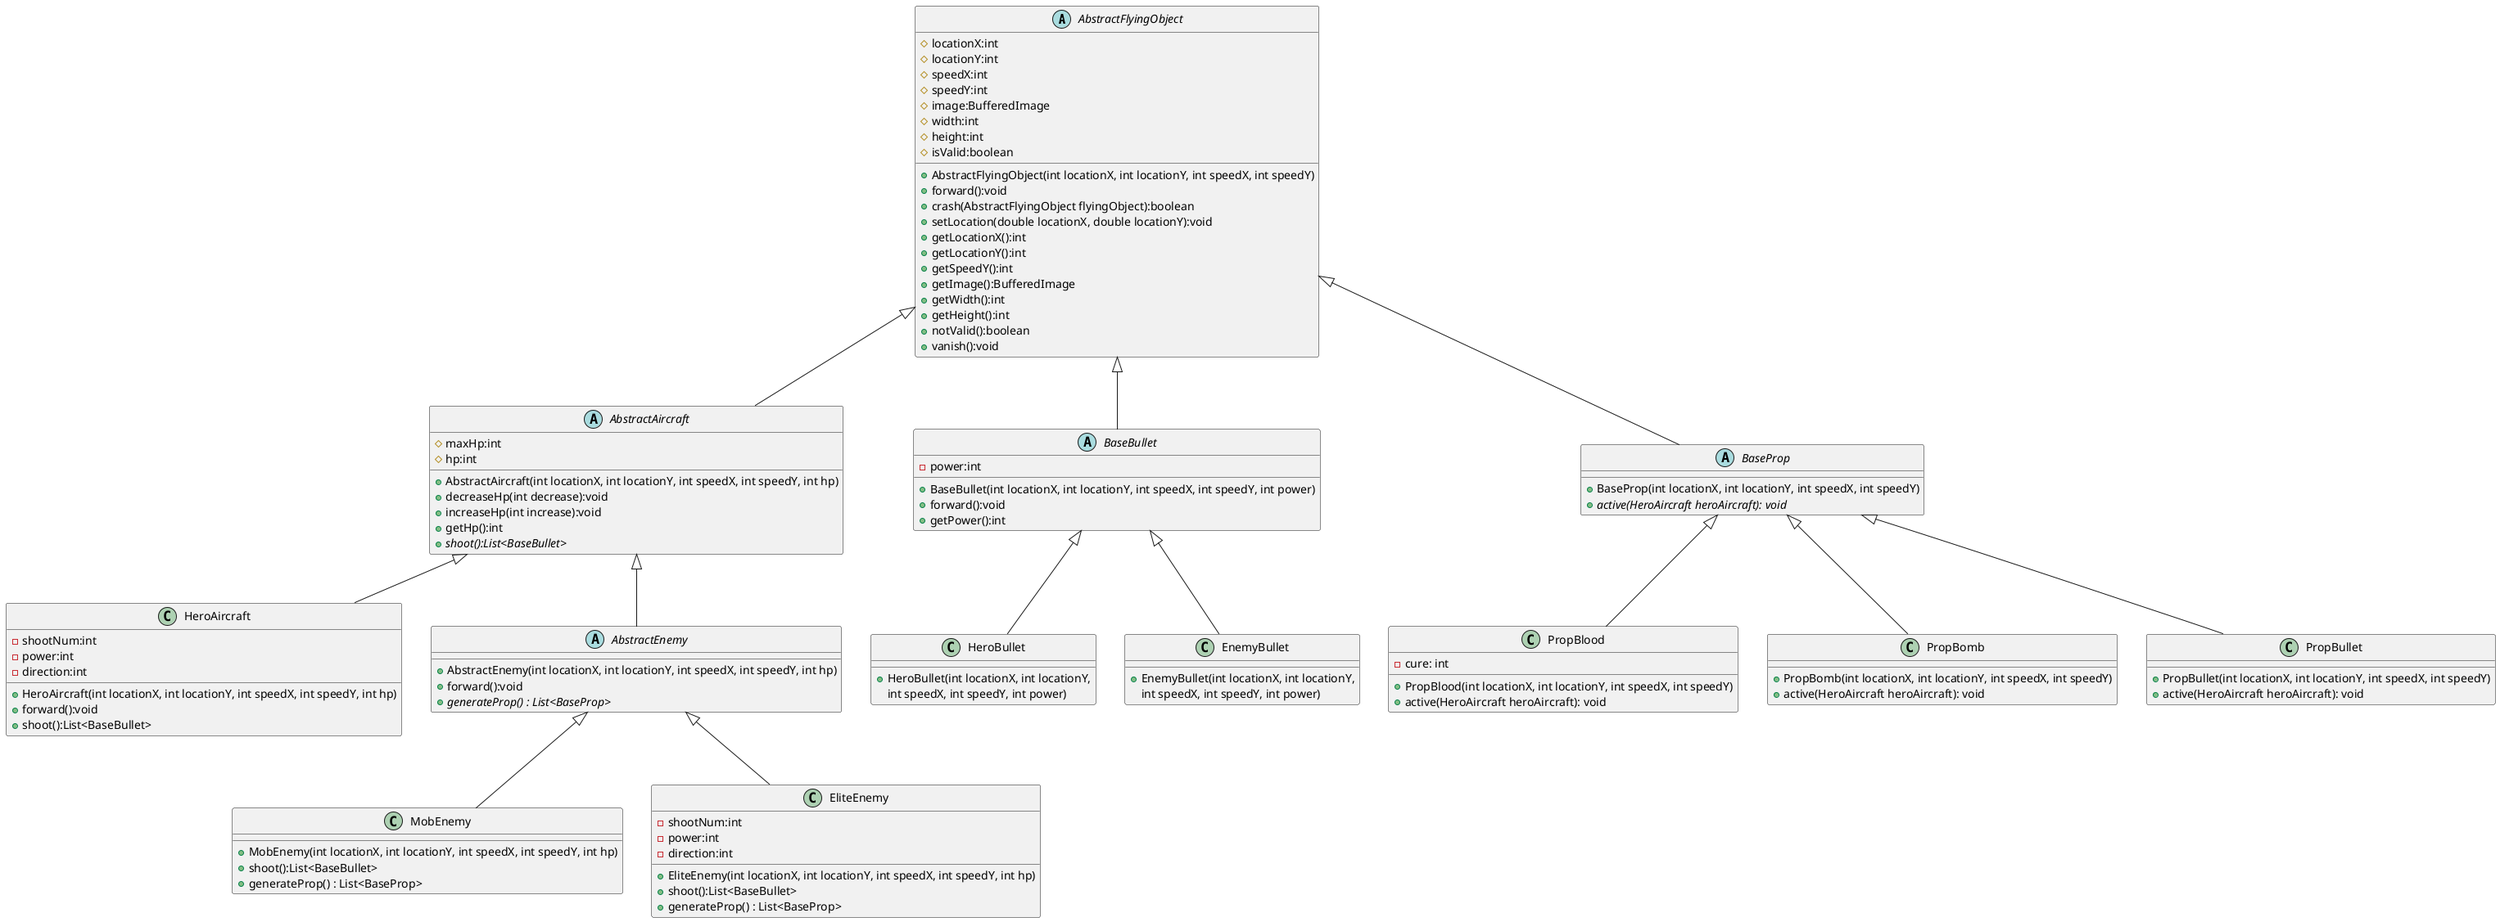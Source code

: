 @startuml
'https://plantuml.com/class-diagram

abstract class AbstractFlyingObject
{
    # locationX:int
    # locationY:int
    # speedX:int
    # speedY:int
    # image:BufferedImage
    # width:int
    # height:int
    # isValid:boolean

    + AbstractFlyingObject(int locationX, int locationY, int speedX, int speedY)
    + forward():void
    + crash(AbstractFlyingObject flyingObject):boolean
    + setLocation(double locationX, double locationY):void
    + getLocationX():int
    + getLocationY():int
    + getSpeedY():int
    + getImage():BufferedImage
    + getWidth():int
    + getHeight():int
    + notValid():boolean
    + vanish():void
}
abstract class AbstractAircraft
{
	# maxHp:int
    # hp:int
    + AbstractAircraft(int locationX, int locationY, int speedX, int speedY, int hp)
    + decreaseHp(int decrease):void
    + increaseHp(int increase):void
    + getHp():int
    + {abstract} shoot():List<BaseBullet>
 }


class HeroAircraft {
    - shootNum:int
    - power:int
    - direction:int
    + HeroAircraft(int locationX, int locationY, int speedX, int speedY, int hp)
    + forward():void
    + shoot():List<BaseBullet>
}

AbstractAircraft <|-- HeroAircraft

abstract class AbstractEnemy {
    + AbstractEnemy(int locationX, int locationY, int speedX, int speedY, int hp)
    + forward():void
    + {abstract} generateProp() : List<BaseProp>
}

AbstractAircraft <|-- AbstractEnemy

class MobEnemy {
    + MobEnemy(int locationX, int locationY, int speedX, int speedY, int hp)
    + shoot():List<BaseBullet>
    + generateProp() : List<BaseProp>
}

AbstractEnemy <|-- MobEnemy

class EliteEnemy {
    - shootNum:int
    - power:int
    - direction:int
    + EliteEnemy(int locationX, int locationY, int speedX, int speedY, int hp)
    + shoot():List<BaseBullet>
    + generateProp() : List<BaseProp>
}

AbstractEnemy <|-- EliteEnemy

abstract class BaseBullet
{
    - power:int
    + BaseBullet(int locationX, int locationY, int speedX, int speedY, int power)
    + forward():void
	+ getPower():int
}

class HeroBullet {
    + HeroBullet(int locationX, int locationY,
     int speedX, int speedY, int power)
}

class EnemyBullet {
    + EnemyBullet(int locationX, int locationY,
     int speedX, int speedY, int power)
}

BaseBullet <|-- HeroBullet
BaseBullet <|-- EnemyBullet

abstract class BaseProp {
    + BaseProp(int locationX, int locationY, int speedX, int speedY)
    + {abstract} active(HeroAircraft heroAircraft): void
}

class PropBlood {
     - cure: int
     + PropBlood(int locationX, int locationY, int speedX, int speedY)
     + active(HeroAircraft heroAircraft): void
}

class PropBomb {
     + PropBomb(int locationX, int locationY, int speedX, int speedY)
     + active(HeroAircraft heroAircraft): void
}

class PropBullet {
     + PropBullet(int locationX, int locationY, int speedX, int speedY)
     + active(HeroAircraft heroAircraft): void
}

BaseProp <|-- PropBlood
BaseProp <|-- PropBomb
BaseProp <|-- PropBullet


AbstractFlyingObject <|-- AbstractAircraft
AbstractFlyingObject <|-- BaseBullet
AbstractFlyingObject <|-- BaseProp

@enduml